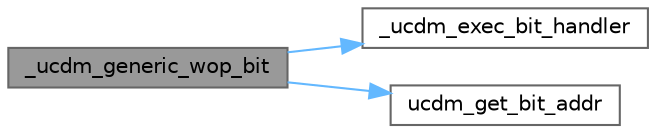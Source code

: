 digraph "_ucdm_generic_wop_bit"
{
 // INTERACTIVE_SVG=YES
 // LATEX_PDF_SIZE
  bgcolor="transparent";
  edge [fontname=Helvetica,fontsize=10,labelfontname=Helvetica,labelfontsize=10];
  node [fontname=Helvetica,fontsize=10,shape=box,height=0.2,width=0.4];
  rankdir="LR";
  Node1 [id="Node000001",label="_ucdm_generic_wop_bit",height=0.2,width=0.4,color="gray40", fillcolor="grey60", style="filled", fontcolor="black",tooltip=" "];
  Node1 -> Node2 [id="edge1_Node000001_Node000002",color="steelblue1",style="solid",tooltip=" "];
  Node2 [id="Node000002",label="_ucdm_exec_bit_handler",height=0.2,width=0.4,color="grey40", fillcolor="white", style="filled",URL="$ucdm_8c.html#acc05d20c3a88a516afb2f75a15e34f2f",tooltip=" "];
  Node1 -> Node3 [id="edge2_Node000001_Node000003",color="steelblue1",style="solid",tooltip=" "];
  Node3 [id="Node000003",label="ucdm_get_bit_addr",height=0.2,width=0.4,color="grey40", fillcolor="white", style="filled",URL="$ucdm_8h.html#aeec28f3331971c9ebaf5fd7744aafe13",tooltip="Get the address of a UCDM bit from the identifier."];
}
